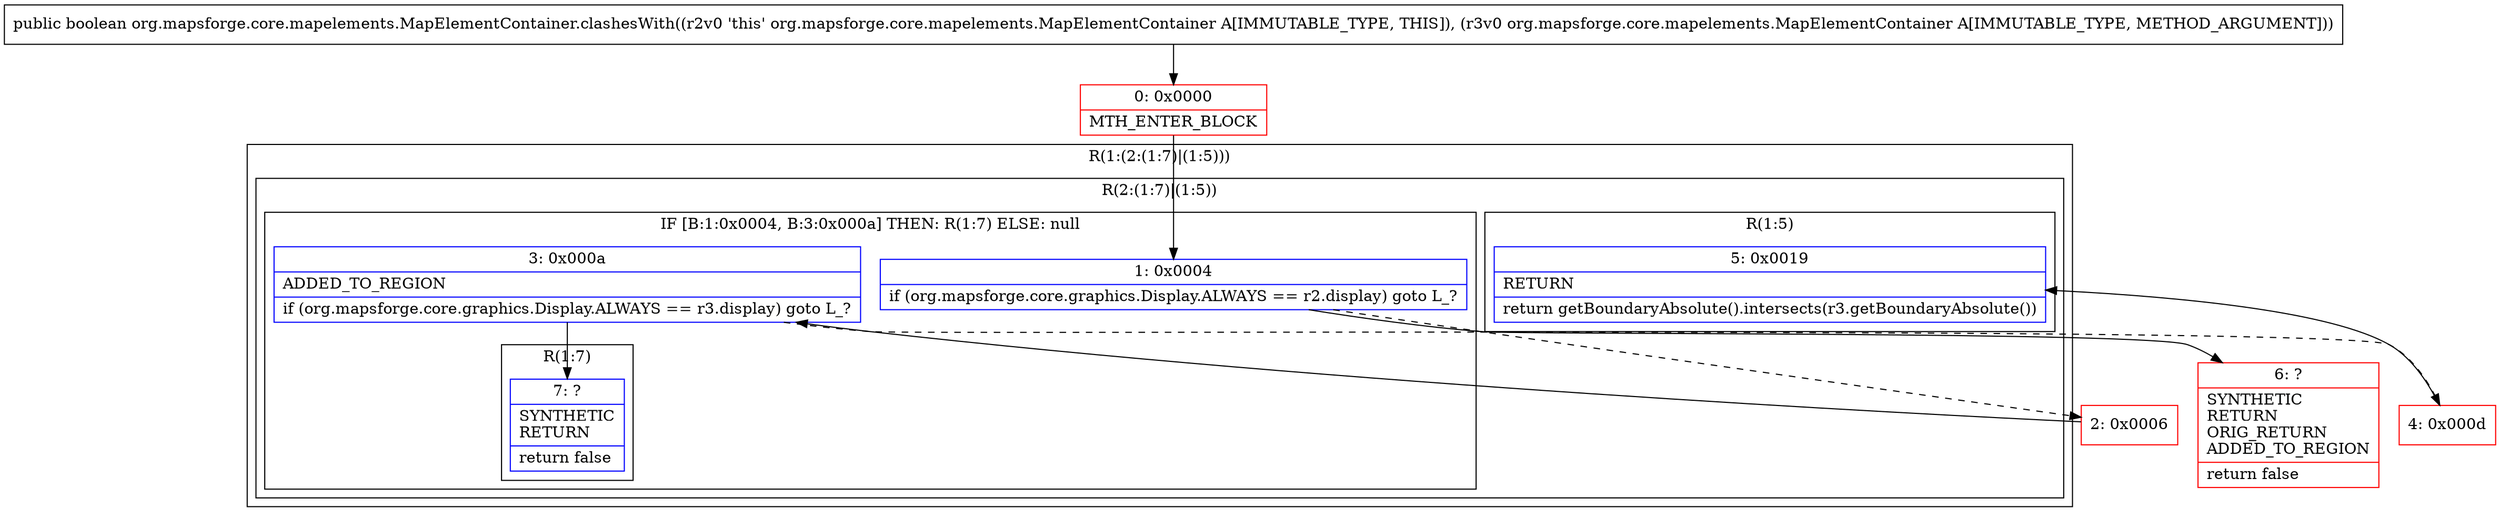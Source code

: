 digraph "CFG fororg.mapsforge.core.mapelements.MapElementContainer.clashesWith(Lorg\/mapsforge\/core\/mapelements\/MapElementContainer;)Z" {
subgraph cluster_Region_1841634399 {
label = "R(1:(2:(1:7)|(1:5)))";
node [shape=record,color=blue];
subgraph cluster_Region_854184683 {
label = "R(2:(1:7)|(1:5))";
node [shape=record,color=blue];
subgraph cluster_IfRegion_1826556306 {
label = "IF [B:1:0x0004, B:3:0x000a] THEN: R(1:7) ELSE: null";
node [shape=record,color=blue];
Node_1 [shape=record,label="{1\:\ 0x0004|if (org.mapsforge.core.graphics.Display.ALWAYS == r2.display) goto L_?\l}"];
Node_3 [shape=record,label="{3\:\ 0x000a|ADDED_TO_REGION\l|if (org.mapsforge.core.graphics.Display.ALWAYS == r3.display) goto L_?\l}"];
subgraph cluster_Region_389299909 {
label = "R(1:7)";
node [shape=record,color=blue];
Node_7 [shape=record,label="{7\:\ ?|SYNTHETIC\lRETURN\l|return false\l}"];
}
}
subgraph cluster_Region_1389821848 {
label = "R(1:5)";
node [shape=record,color=blue];
Node_5 [shape=record,label="{5\:\ 0x0019|RETURN\l|return getBoundaryAbsolute().intersects(r3.getBoundaryAbsolute())\l}"];
}
}
}
Node_0 [shape=record,color=red,label="{0\:\ 0x0000|MTH_ENTER_BLOCK\l}"];
Node_2 [shape=record,color=red,label="{2\:\ 0x0006}"];
Node_4 [shape=record,color=red,label="{4\:\ 0x000d}"];
Node_6 [shape=record,color=red,label="{6\:\ ?|SYNTHETIC\lRETURN\lORIG_RETURN\lADDED_TO_REGION\l|return false\l}"];
MethodNode[shape=record,label="{public boolean org.mapsforge.core.mapelements.MapElementContainer.clashesWith((r2v0 'this' org.mapsforge.core.mapelements.MapElementContainer A[IMMUTABLE_TYPE, THIS]), (r3v0 org.mapsforge.core.mapelements.MapElementContainer A[IMMUTABLE_TYPE, METHOD_ARGUMENT])) }"];
MethodNode -> Node_0;
Node_1 -> Node_2[style=dashed];
Node_1 -> Node_6;
Node_3 -> Node_4[style=dashed];
Node_3 -> Node_7;
Node_0 -> Node_1;
Node_2 -> Node_3;
Node_4 -> Node_5;
}

